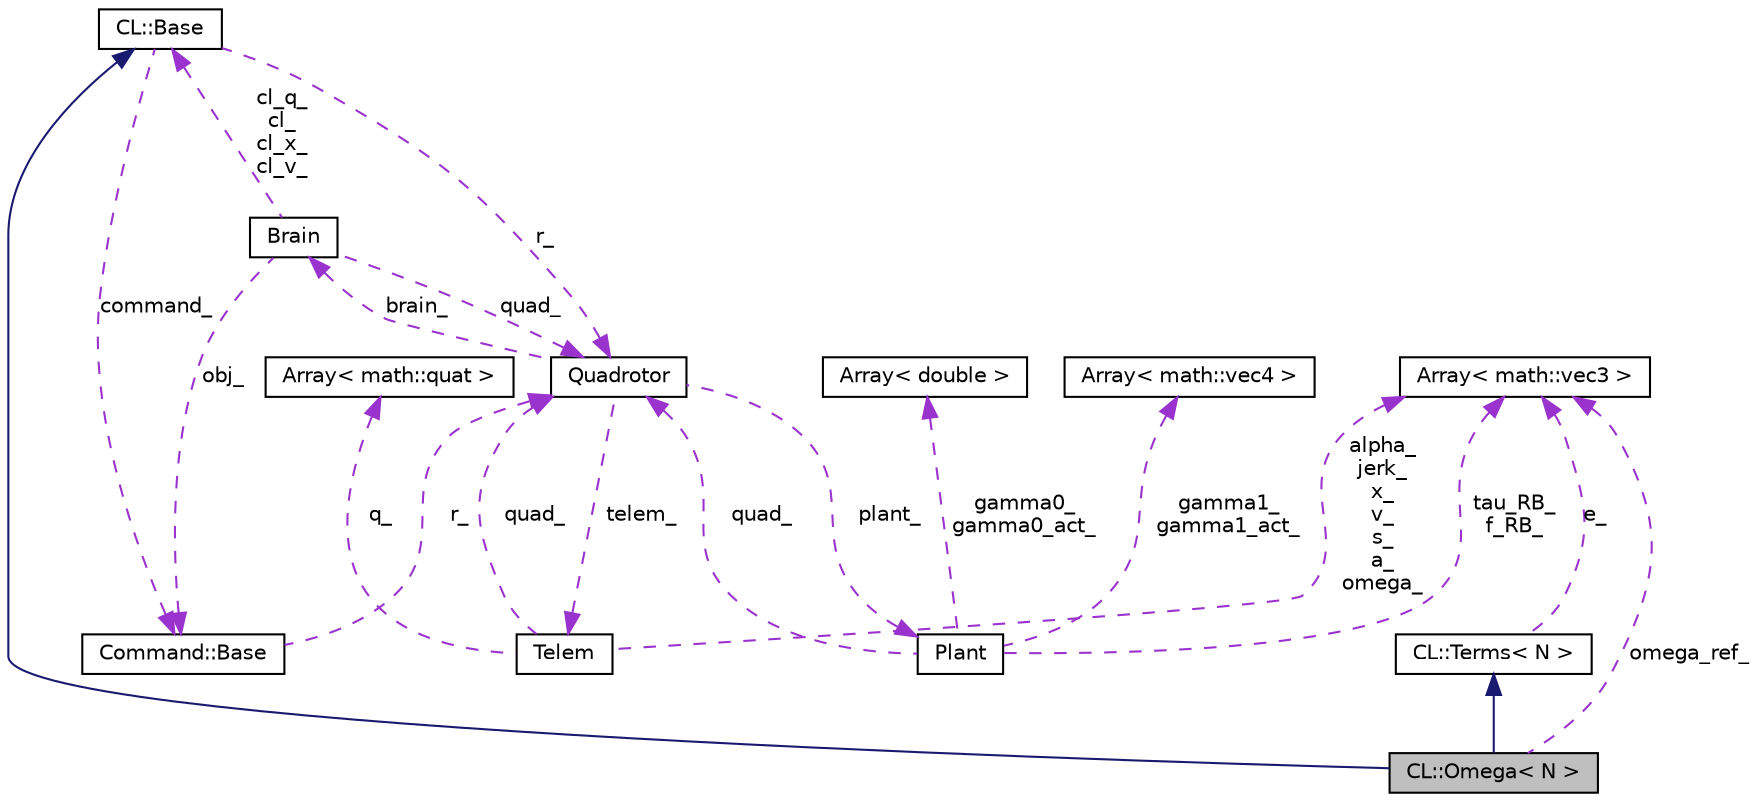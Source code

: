 digraph G
{
  edge [fontname="Helvetica",fontsize="10",labelfontname="Helvetica",labelfontsize="10"];
  node [fontname="Helvetica",fontsize="10",shape=record];
  Node1 [label="CL::Omega\< N \>",height=0.2,width=0.4,color="black", fillcolor="grey75", style="filled" fontcolor="black"];
  Node2 -> Node1 [dir=back,color="midnightblue",fontsize="10",style="solid"];
  Node2 [label="CL::Base",height=0.2,width=0.4,color="black", fillcolor="white", style="filled",URL="$classCL_1_1Base.html"];
  Node3 -> Node2 [dir=back,color="darkorchid3",fontsize="10",style="dashed",label="r_"];
  Node3 [label="Quadrotor",height=0.2,width=0.4,color="black", fillcolor="white", style="filled",URL="$classQuadrotor.html"];
  Node4 -> Node3 [dir=back,color="darkorchid3",fontsize="10",style="dashed",label="brain_"];
  Node4 [label="Brain",height=0.2,width=0.4,color="black", fillcolor="white", style="filled",URL="$classBrain.html"];
  Node2 -> Node4 [dir=back,color="darkorchid3",fontsize="10",style="dashed",label="cl_q_\ncl_\ncl_x_\ncl_v_"];
  Node3 -> Node4 [dir=back,color="darkorchid3",fontsize="10",style="dashed",label="quad_"];
  Node5 -> Node4 [dir=back,color="darkorchid3",fontsize="10",style="dashed",label="obj_"];
  Node5 [label="Command::Base",height=0.2,width=0.4,color="black", fillcolor="white", style="filled",URL="$classCommand_1_1Base.html"];
  Node3 -> Node5 [dir=back,color="darkorchid3",fontsize="10",style="dashed",label="r_"];
  Node6 -> Node3 [dir=back,color="darkorchid3",fontsize="10",style="dashed",label="plant_"];
  Node6 [label="Plant",height=0.2,width=0.4,color="black", fillcolor="white", style="filled",URL="$classPlant.html"];
  Node7 -> Node6 [dir=back,color="darkorchid3",fontsize="10",style="dashed",label="gamma1_\ngamma1_act_"];
  Node7 [label="Array\< math::vec4 \>",height=0.2,width=0.4,color="black", fillcolor="white", style="filled",URL="$classArray.html"];
  Node8 -> Node6 [dir=back,color="darkorchid3",fontsize="10",style="dashed",label="tau_RB_\nf_RB_"];
  Node8 [label="Array\< math::vec3 \>",height=0.2,width=0.4,color="black", fillcolor="white", style="filled",URL="$classArray.html"];
  Node9 -> Node6 [dir=back,color="darkorchid3",fontsize="10",style="dashed",label="gamma0_\ngamma0_act_"];
  Node9 [label="Array\< double \>",height=0.2,width=0.4,color="black", fillcolor="white", style="filled",URL="$classArray.html"];
  Node3 -> Node6 [dir=back,color="darkorchid3",fontsize="10",style="dashed",label="quad_"];
  Node10 -> Node3 [dir=back,color="darkorchid3",fontsize="10",style="dashed",label="telem_"];
  Node10 [label="Telem",height=0.2,width=0.4,color="black", fillcolor="white", style="filled",URL="$classTelem.html"];
  Node11 -> Node10 [dir=back,color="darkorchid3",fontsize="10",style="dashed",label="q_"];
  Node11 [label="Array\< math::quat \>",height=0.2,width=0.4,color="black", fillcolor="white", style="filled",URL="$classArray.html"];
  Node8 -> Node10 [dir=back,color="darkorchid3",fontsize="10",style="dashed",label="alpha_\njerk_\nx_\nv_\ns_\na_\nomega_"];
  Node3 -> Node10 [dir=back,color="darkorchid3",fontsize="10",style="dashed",label="quad_"];
  Node5 -> Node2 [dir=back,color="darkorchid3",fontsize="10",style="dashed",label="command_"];
  Node12 -> Node1 [dir=back,color="midnightblue",fontsize="10",style="solid"];
  Node12 [label="CL::Terms\< N \>",height=0.2,width=0.4,color="black", fillcolor="white", style="filled",URL="$classCL_1_1Terms.html"];
  Node8 -> Node12 [dir=back,color="darkorchid3",fontsize="10",style="dashed",label="e_"];
  Node8 -> Node1 [dir=back,color="darkorchid3",fontsize="10",style="dashed",label="omega_ref_"];
}
